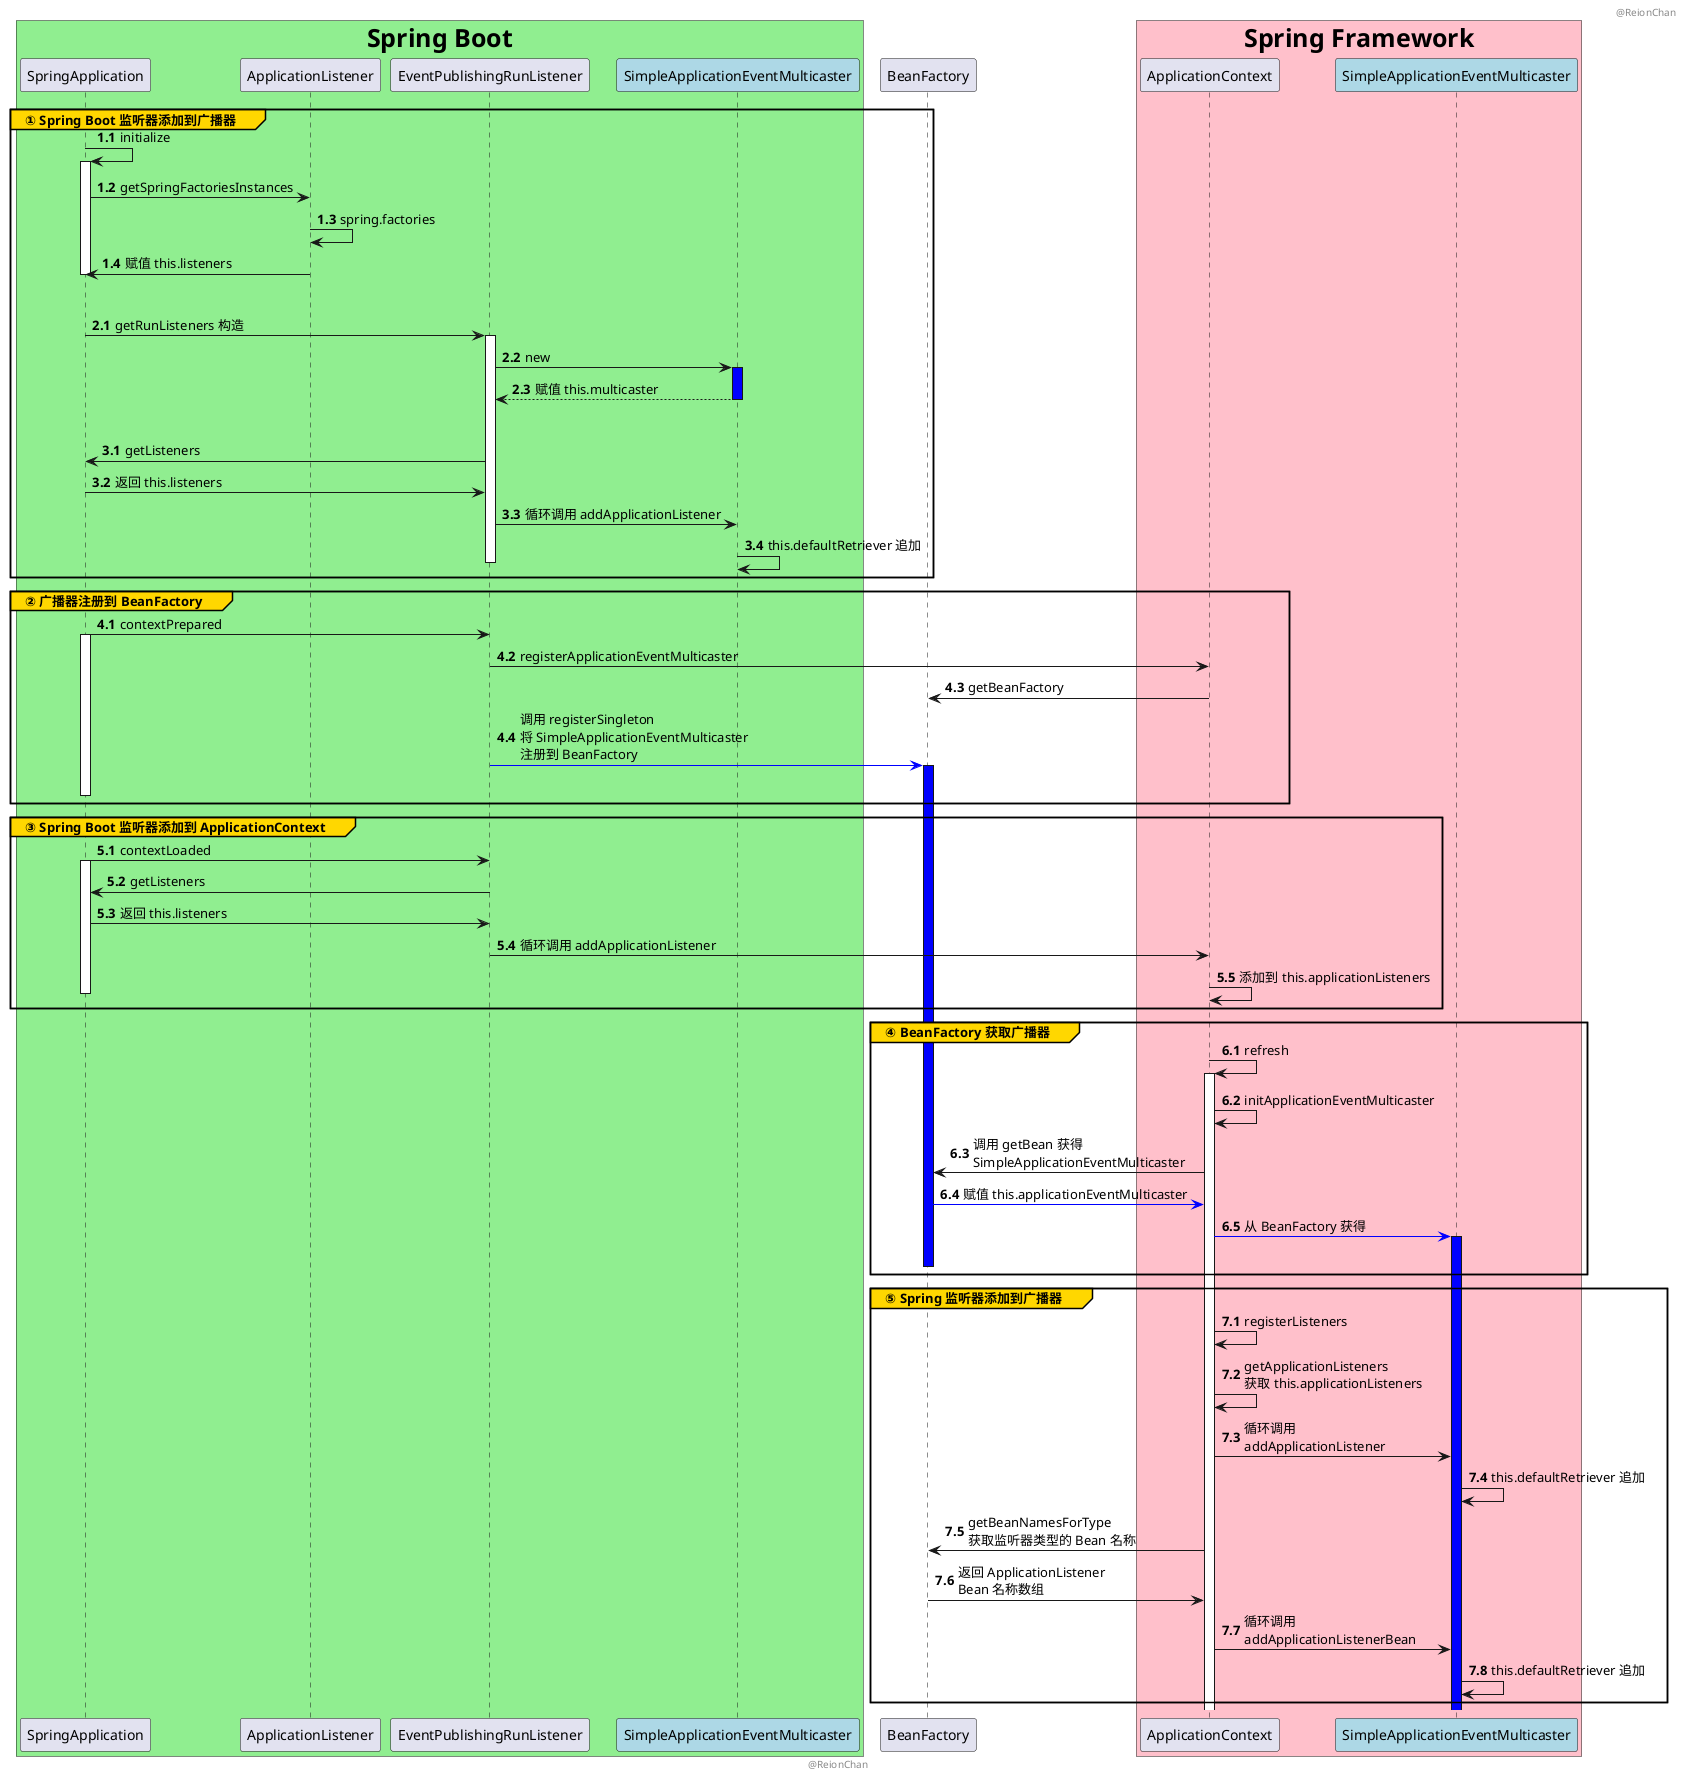 @startuml

header "@ReionChan"
footer "@ReionChan"

box "<font size=25>Spring Boot" #lightgreen
participant SpringApplication as SA
participant ApplicationListener as AL
participant EventPublishingRunListener as EPRL
participant SimpleApplicationEventMulticaster as SAEM #lightblue
end box
participant BeanFactory as BF
box "<font size=25>Spring Framework" #pink
participant ApplicationContext as AC
participant SimpleApplicationEventMulticaster as SAEM2 #lightblue
end box

group#gold ① Spring Boot 监听器添加到广播器
    autonumber 1.1
    SA -> SA: initialize
    activate SA
    SA -> AL: getSpringFactoriesInstances
    AL -> AL: spring.factories
    AL -> SA: 赋值 this.listeners
    deactivate SA
    ||30||
    autonumber 2.1
    SA -> EPRL: getRunListeners 构造
    activate EPRL
    EPRL -> SAEM ++ #blue : new
    'activate SAEM
    return 赋值 this.multicaster
    'deactivate SAEM
    ||30||
    autonumber 3.1
    EPRL -> SA: getListeners
    SA -> EPRL: 返回 this.listeners
    EPRL -> SAEM: 循环调用 addApplicationListener
    SAEM -> SAEM: this.defaultRetriever 追加
    deactivate EPRL
end
group#gold ② 广播器注册到 BeanFactory
    autonumber 4.1
    SA -> EPRL: contextPrepared
    activate SA
    EPRL -> AC: registerApplicationEventMulticaster
    AC -> BF: getBeanFactory
    EPRL -[#blue]> BF: 调用 registerSingleton \n将 SimpleApplicationEventMulticaster\n注册到 BeanFactory
    activate BF #blue
    deactivate SA
end
group#gold ③ Spring Boot 监听器添加到 ApplicationContext
    autonumber 5.1
    SA -> EPRL: contextLoaded
    activate SA
    EPRL -> SA: getListeners
    SA -> EPRL: 返回 this.listeners
    EPRL -> AC: 循环调用 addApplicationListener
    AC -> AC: 添加到 this.applicationListeners
    deactivate SA
end

group#gold ④ BeanFactory 获取广播器
    autonumber 6.1
    AC -> AC: refresh
    activate AC
    AC -> AC: initApplicationEventMulticaster
    AC -> BF: 调用 getBean 获得\nSimpleApplicationEventMulticaster
    BF -[#blue]> AC : 赋值 this.applicationEventMulticaster
    AC -[#blue]> SAEM2 ++ #blue : 从 BeanFactory 获得
    deactivate BF #blue
end
group#gold ⑤ Spring 监听器添加到广播器
    autonumber 7.1
    AC -> AC: registerListeners
    AC -> AC: getApplicationListeners\n获取 this.applicationListeners
    AC -> SAEM2: 循环调用\naddApplicationListener
    SAEM2 -> SAEM2: this.defaultRetriever 追加
    AC -> BF: getBeanNamesForType\n获取监听器类型的 Bean 名称
    BF -> AC: 返回 ApplicationListener\nBean 名称数组
    AC -> SAEM2: 循环调用\naddApplicationListenerBean
    SAEM2 -> SAEM2: this.defaultRetriever 追加
end
@enduml